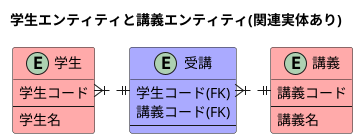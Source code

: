 @startuml
title "学生エンティティと講義エンティティ(関連実体あり)"

entity "学生" as student #faa {
    学生コード
    --
    学生名
}

entity "受講" as attendance #aaf {
    学生コード(FK)
    講義コード(FK)
    --
}

entity "講義" as lecture #faa {
    講義コード
    --
    講義名
}

student }|.|| attendance
attendance }|.|| lecture
@enduml